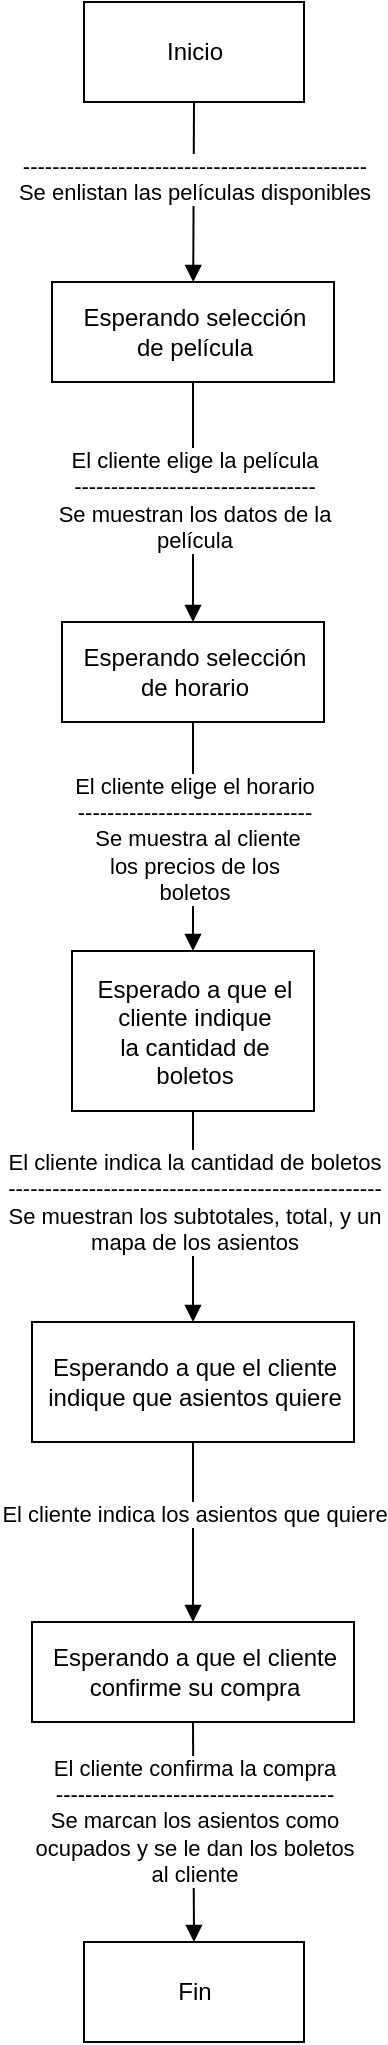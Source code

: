 <mxfile version="16.6.2" type="device"><diagram id="BKljz-m4T5eCWZS0fkHk" name="Page-1"><mxGraphModel dx="1886" dy="860" grid="1" gridSize="10" guides="1" tooltips="1" connect="1" arrows="1" fold="1" page="1" pageScale="1" pageWidth="827" pageHeight="1169" math="0" shadow="0"><root><mxCell id="0"/><mxCell id="1" parent="0"/><mxCell id="QCyIDOXXlZ6hkny4kaoB-1" value="Inicio" style="html=1;" parent="1" vertex="1"><mxGeometry x="359" y="30" width="110" height="50" as="geometry"/></mxCell><mxCell id="QCyIDOXXlZ6hkny4kaoB-2" value="Esperando selección&lt;br&gt;de película" style="html=1;" parent="1" vertex="1"><mxGeometry x="343" y="170" width="141" height="50" as="geometry"/></mxCell><mxCell id="QCyIDOXXlZ6hkny4kaoB-3" value="-----------------------------------------------&lt;br&gt;Se enlistan las películas disponibles" style="html=1;verticalAlign=bottom;endArrow=block;rounded=0;exitX=0.5;exitY=1;exitDx=0;exitDy=0;" parent="1" source="QCyIDOXXlZ6hkny4kaoB-1" target="QCyIDOXXlZ6hkny4kaoB-2" edge="1"><mxGeometry x="0.2" width="80" relative="1" as="geometry"><mxPoint x="370" y="490" as="sourcePoint"/><mxPoint x="450" y="490" as="targetPoint"/><mxPoint as="offset"/></mxGeometry></mxCell><mxCell id="QCyIDOXXlZ6hkny4kaoB-4" value="Esperando selección&lt;br&gt;de horario" style="html=1;" parent="1" vertex="1"><mxGeometry x="348" y="340" width="131" height="50" as="geometry"/></mxCell><mxCell id="QCyIDOXXlZ6hkny4kaoB-5" value="El cliente elige la película&lt;br&gt;---------------------------------&lt;br&gt;Se muestran los datos de la&lt;br&gt;película" style="html=1;verticalAlign=bottom;endArrow=block;rounded=0;exitX=0.5;exitY=1;exitDx=0;exitDy=0;entryX=0.5;entryY=0;entryDx=0;entryDy=0;" parent="1" source="QCyIDOXXlZ6hkny4kaoB-2" target="QCyIDOXXlZ6hkny4kaoB-4" edge="1"><mxGeometry x="0.455" width="80" relative="1" as="geometry"><mxPoint x="430" y="270" as="sourcePoint"/><mxPoint x="510" y="270" as="targetPoint"/><mxPoint as="offset"/></mxGeometry></mxCell><mxCell id="adsUwkh--Z1CGWUKTI4R-3" value="Esperado a que el&lt;br&gt;cliente indique&lt;br&gt;la cantidad de&lt;br&gt;boletos" style="html=1;" parent="1" vertex="1"><mxGeometry x="353" y="504.5" width="121" height="80" as="geometry"/></mxCell><mxCell id="adsUwkh--Z1CGWUKTI4R-4" value="El cliente elige el horario&lt;br&gt;--------------------------------&lt;br&gt;&amp;nbsp;Se muestra al cliente&lt;br&gt;los precios de los&lt;br&gt;boletos" style="html=1;verticalAlign=bottom;endArrow=block;rounded=0;exitX=0.5;exitY=1;exitDx=0;exitDy=0;entryX=0.5;entryY=0;entryDx=0;entryDy=0;" parent="1" source="QCyIDOXXlZ6hkny4kaoB-4" target="adsUwkh--Z1CGWUKTI4R-3" edge="1"><mxGeometry x="0.636" width="80" relative="1" as="geometry"><mxPoint x="410" y="670" as="sourcePoint"/><mxPoint x="490" y="670" as="targetPoint"/><mxPoint as="offset"/></mxGeometry></mxCell><mxCell id="2VAapEKXcTEnHBm_DZZg-1" value="Esperando a que el cliente&lt;br&gt;indique que asientos quiere" style="html=1;" vertex="1" parent="1"><mxGeometry x="333" y="690" width="161" height="60" as="geometry"/></mxCell><mxCell id="2VAapEKXcTEnHBm_DZZg-2" value="El cliente indica la cantidad de boletos&lt;br&gt;---------------------------------------------------&lt;br&gt;Se muestran los subtotales, total, y un&lt;br&gt;mapa de los asientos" style="html=1;verticalAlign=bottom;endArrow=block;rounded=0;exitX=0.5;exitY=1;exitDx=0;exitDy=0;entryX=0.5;entryY=0;entryDx=0;entryDy=0;" edge="1" parent="1" source="adsUwkh--Z1CGWUKTI4R-3" target="2VAapEKXcTEnHBm_DZZg-1"><mxGeometry x="0.41" width="80" relative="1" as="geometry"><mxPoint x="440" y="640" as="sourcePoint"/><mxPoint x="520" y="640" as="targetPoint"/><mxPoint as="offset"/></mxGeometry></mxCell><mxCell id="2VAapEKXcTEnHBm_DZZg-3" value="Esperando a que el cliente&lt;br&gt;confirme su compra" style="html=1;" vertex="1" parent="1"><mxGeometry x="333" y="840" width="161" height="50" as="geometry"/></mxCell><mxCell id="2VAapEKXcTEnHBm_DZZg-4" value="El cliente indica los asientos que quiere" style="html=1;verticalAlign=bottom;endArrow=block;rounded=0;exitX=0.5;exitY=1;exitDx=0;exitDy=0;entryX=0.5;entryY=0;entryDx=0;entryDy=0;" edge="1" parent="1" source="2VAapEKXcTEnHBm_DZZg-1" target="2VAapEKXcTEnHBm_DZZg-3"><mxGeometry width="80" relative="1" as="geometry"><mxPoint x="590" y="800" as="sourcePoint"/><mxPoint x="670" y="800" as="targetPoint"/></mxGeometry></mxCell><mxCell id="2VAapEKXcTEnHBm_DZZg-5" value="Fin" style="html=1;" vertex="1" parent="1"><mxGeometry x="359" y="1000" width="110" height="50" as="geometry"/></mxCell><mxCell id="2VAapEKXcTEnHBm_DZZg-6" value="El cliente confirma la compra&lt;br&gt;--------------------------------------&lt;br&gt;Se marcan los asientos como&lt;br&gt;ocupados y se le dan los boletos&lt;br&gt;al cliente" style="html=1;verticalAlign=bottom;endArrow=block;rounded=0;exitX=0.5;exitY=1;exitDx=0;exitDy=0;entryX=0.5;entryY=0;entryDx=0;entryDy=0;" edge="1" parent="1" source="2VAapEKXcTEnHBm_DZZg-3" target="2VAapEKXcTEnHBm_DZZg-5"><mxGeometry x="0.556" width="80" relative="1" as="geometry"><mxPoint x="440" y="930" as="sourcePoint"/><mxPoint x="520" y="930" as="targetPoint"/><mxPoint as="offset"/></mxGeometry></mxCell></root></mxGraphModel></diagram></mxfile>